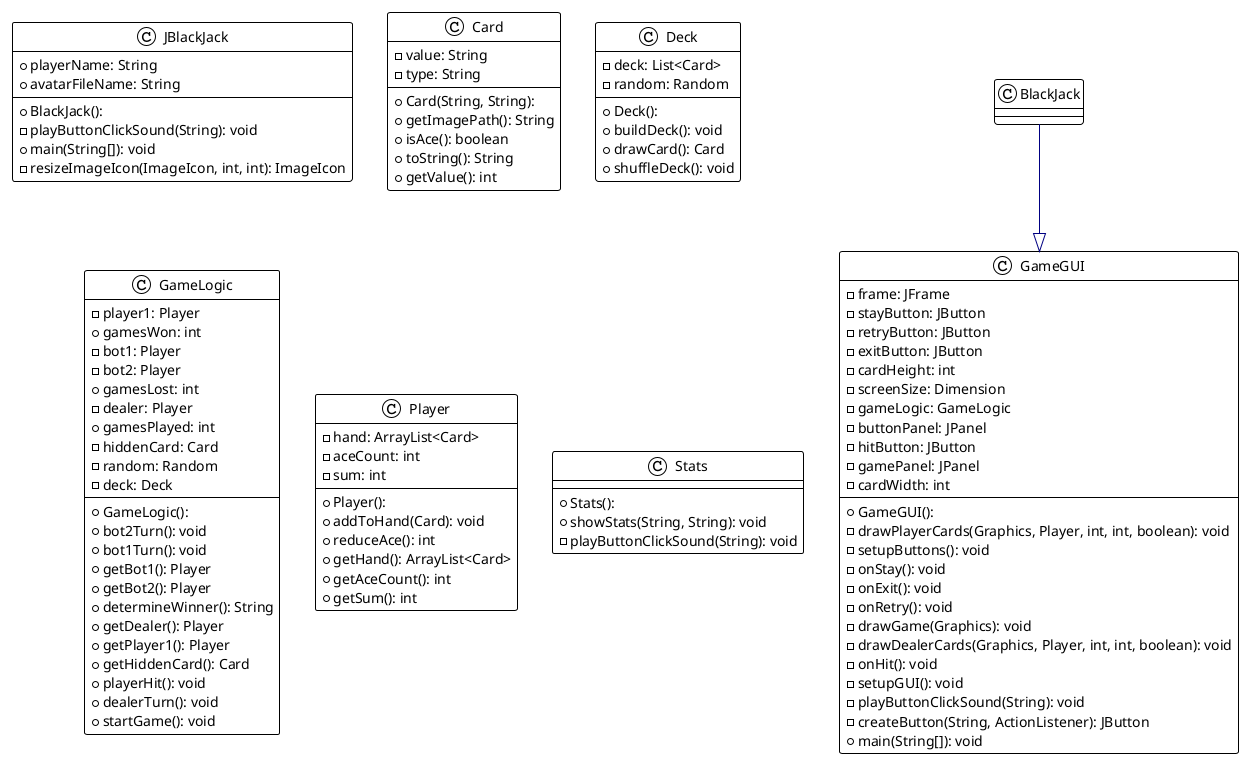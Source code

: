 @startuml PlantUML

!theme plain
top to bottom direction
skinparam linetype ortho

class JBlackJack {
  + BlackJack(): 
  + playerName: String
  + avatarFileName: String
  - playButtonClickSound(String): void
  + main(String[]): void
  - resizeImageIcon(ImageIcon, int, int): ImageIcon
}
class Card {
  + Card(String, String): 
  - value: String
  - type: String
  + getImagePath(): String
  + isAce(): boolean
  + toString(): String
  + getValue(): int
}
class Deck {
  + Deck(): 
  - deck: List<Card>
  - random: Random
  + buildDeck(): void
  + drawCard(): Card
  + shuffleDeck(): void
}
class GameGUI {
  + GameGUI(): 
  - frame: JFrame
  - stayButton: JButton
  - retryButton: JButton
  - exitButton: JButton
  - cardHeight: int
  - screenSize: Dimension
  - gameLogic: GameLogic
  - buttonPanel: JPanel
  - hitButton: JButton
  - gamePanel: JPanel
  - cardWidth: int
  - drawPlayerCards(Graphics, Player, int, int, boolean): void
  - setupButtons(): void
  - onStay(): void
  - onExit(): void
  - onRetry(): void
  - drawGame(Graphics): void
  - drawDealerCards(Graphics, Player, int, int, boolean): void
  - onHit(): void
  - setupGUI(): void
  - playButtonClickSound(String): void
  - createButton(String, ActionListener): JButton
  + main(String[]): void
}
class GameLogic {
  + GameLogic(): 
  - player1: Player
  + gamesWon: int
  - bot1: Player
  - bot2: Player
  + gamesLost: int
  - dealer: Player
  + gamesPlayed: int
  - hiddenCard: Card
  - random: Random
  - deck: Deck
  + bot2Turn(): void
  + bot1Turn(): void
  + getBot1(): Player
  + getBot2(): Player
  + determineWinner(): String
  + getDealer(): Player
  + getPlayer1(): Player
  + getHiddenCard(): Card
  + playerHit(): void
  + dealerTurn(): void
  + startGame(): void
}
class Player {
  + Player(): 
  - hand: ArrayList<Card>
  - aceCount: int
  - sum: int
  + addToHand(Card): void
  + reduceAce(): int
  + getHand(): ArrayList<Card>
  + getAceCount(): int
  + getSum(): int
}
class Stats {
  + Stats(): 
  + showStats(String, String): void
  - playButtonClickSound(String): void
}

BlackJack  -[#000082,plain]-^  GameGUI   
@enduml
